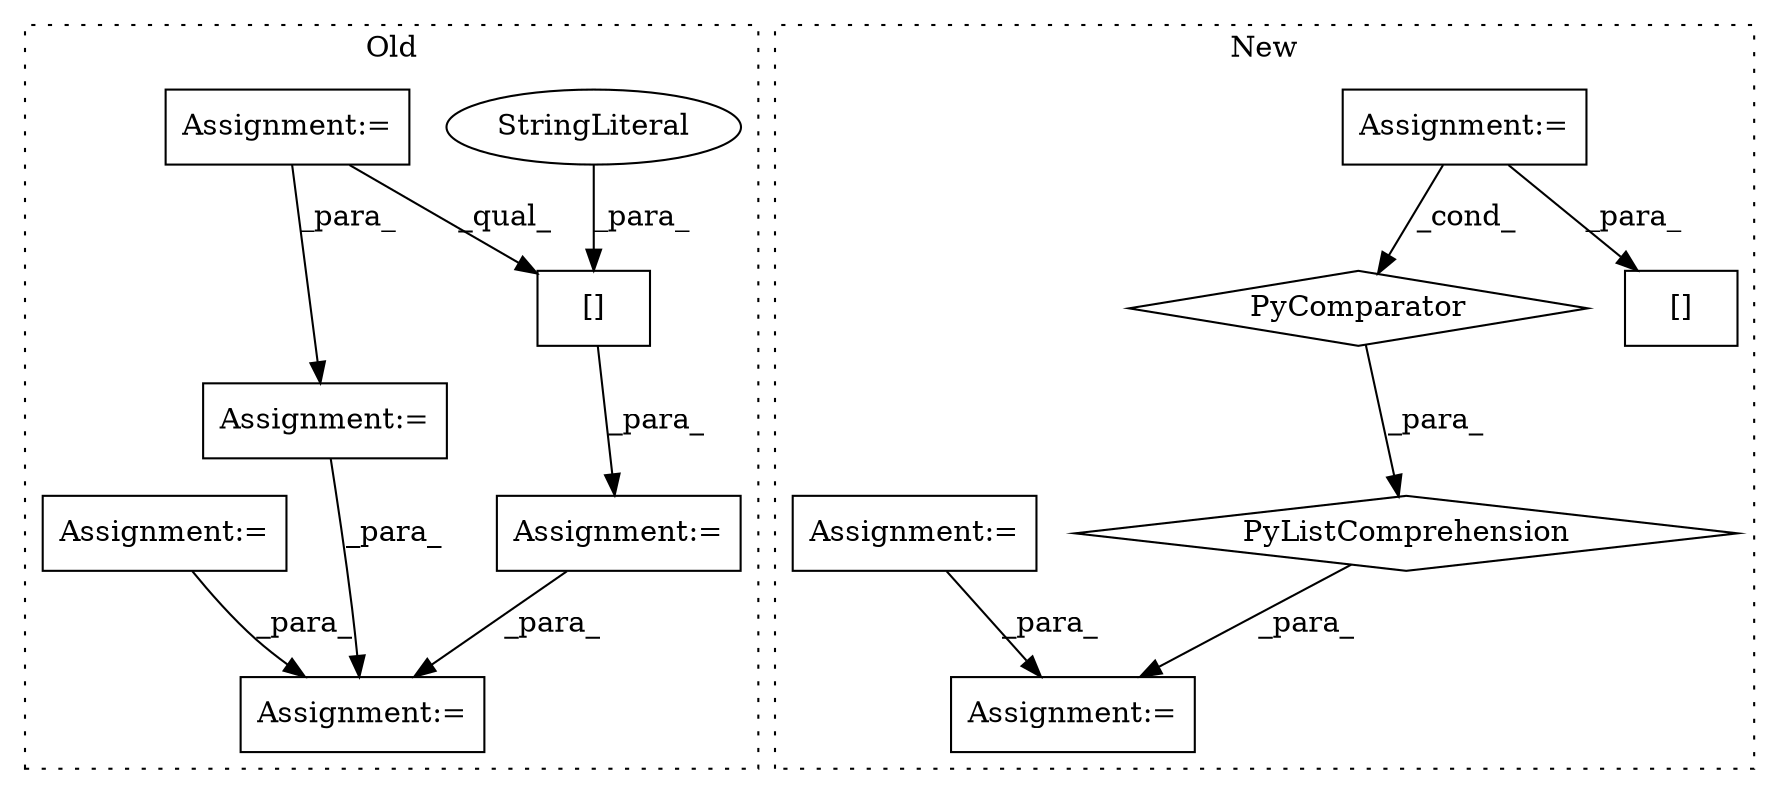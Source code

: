 digraph G {
subgraph cluster0 {
1 [label="[]" a="2" s="1398,1423" l="17,1" shape="box"];
6 [label="StringLiteral" a="45" s="1415" l="8" shape="ellipse"];
7 [label="Assignment:=" a="7" s="540" l="1" shape="box"];
8 [label="Assignment:=" a="7" s="1290" l="1" shape="box"];
9 [label="Assignment:=" a="7" s="1388" l="45" shape="box"];
11 [label="Assignment:=" a="7" s="1690" l="40" shape="box"];
13 [label="Assignment:=" a="7" s="1533" l="44" shape="box"];
label = "Old";
style="dotted";
}
subgraph cluster1 {
2 [label="PyComparator" a="113" s="1947" l="39" shape="diamond"];
3 [label="Assignment:=" a="7" s="1741" l="1" shape="box"];
4 [label="PyListComprehension" a="109" s="1871" l="123" shape="diamond"];
5 [label="Assignment:=" a="7" s="1858" l="1" shape="box"];
10 [label="Assignment:=" a="7" s="2078" l="39" shape="box"];
12 [label="[]" a="2" s="1871,1888" l="13,1" shape="box"];
label = "New";
style="dotted";
}
1 -> 9 [label="_para_"];
2 -> 4 [label="_para_"];
3 -> 2 [label="_cond_"];
3 -> 12 [label="_para_"];
4 -> 5 [label="_para_"];
6 -> 1 [label="_para_"];
7 -> 13 [label="_para_"];
7 -> 1 [label="_qual_"];
9 -> 8 [label="_para_"];
10 -> 5 [label="_para_"];
11 -> 8 [label="_para_"];
13 -> 8 [label="_para_"];
}